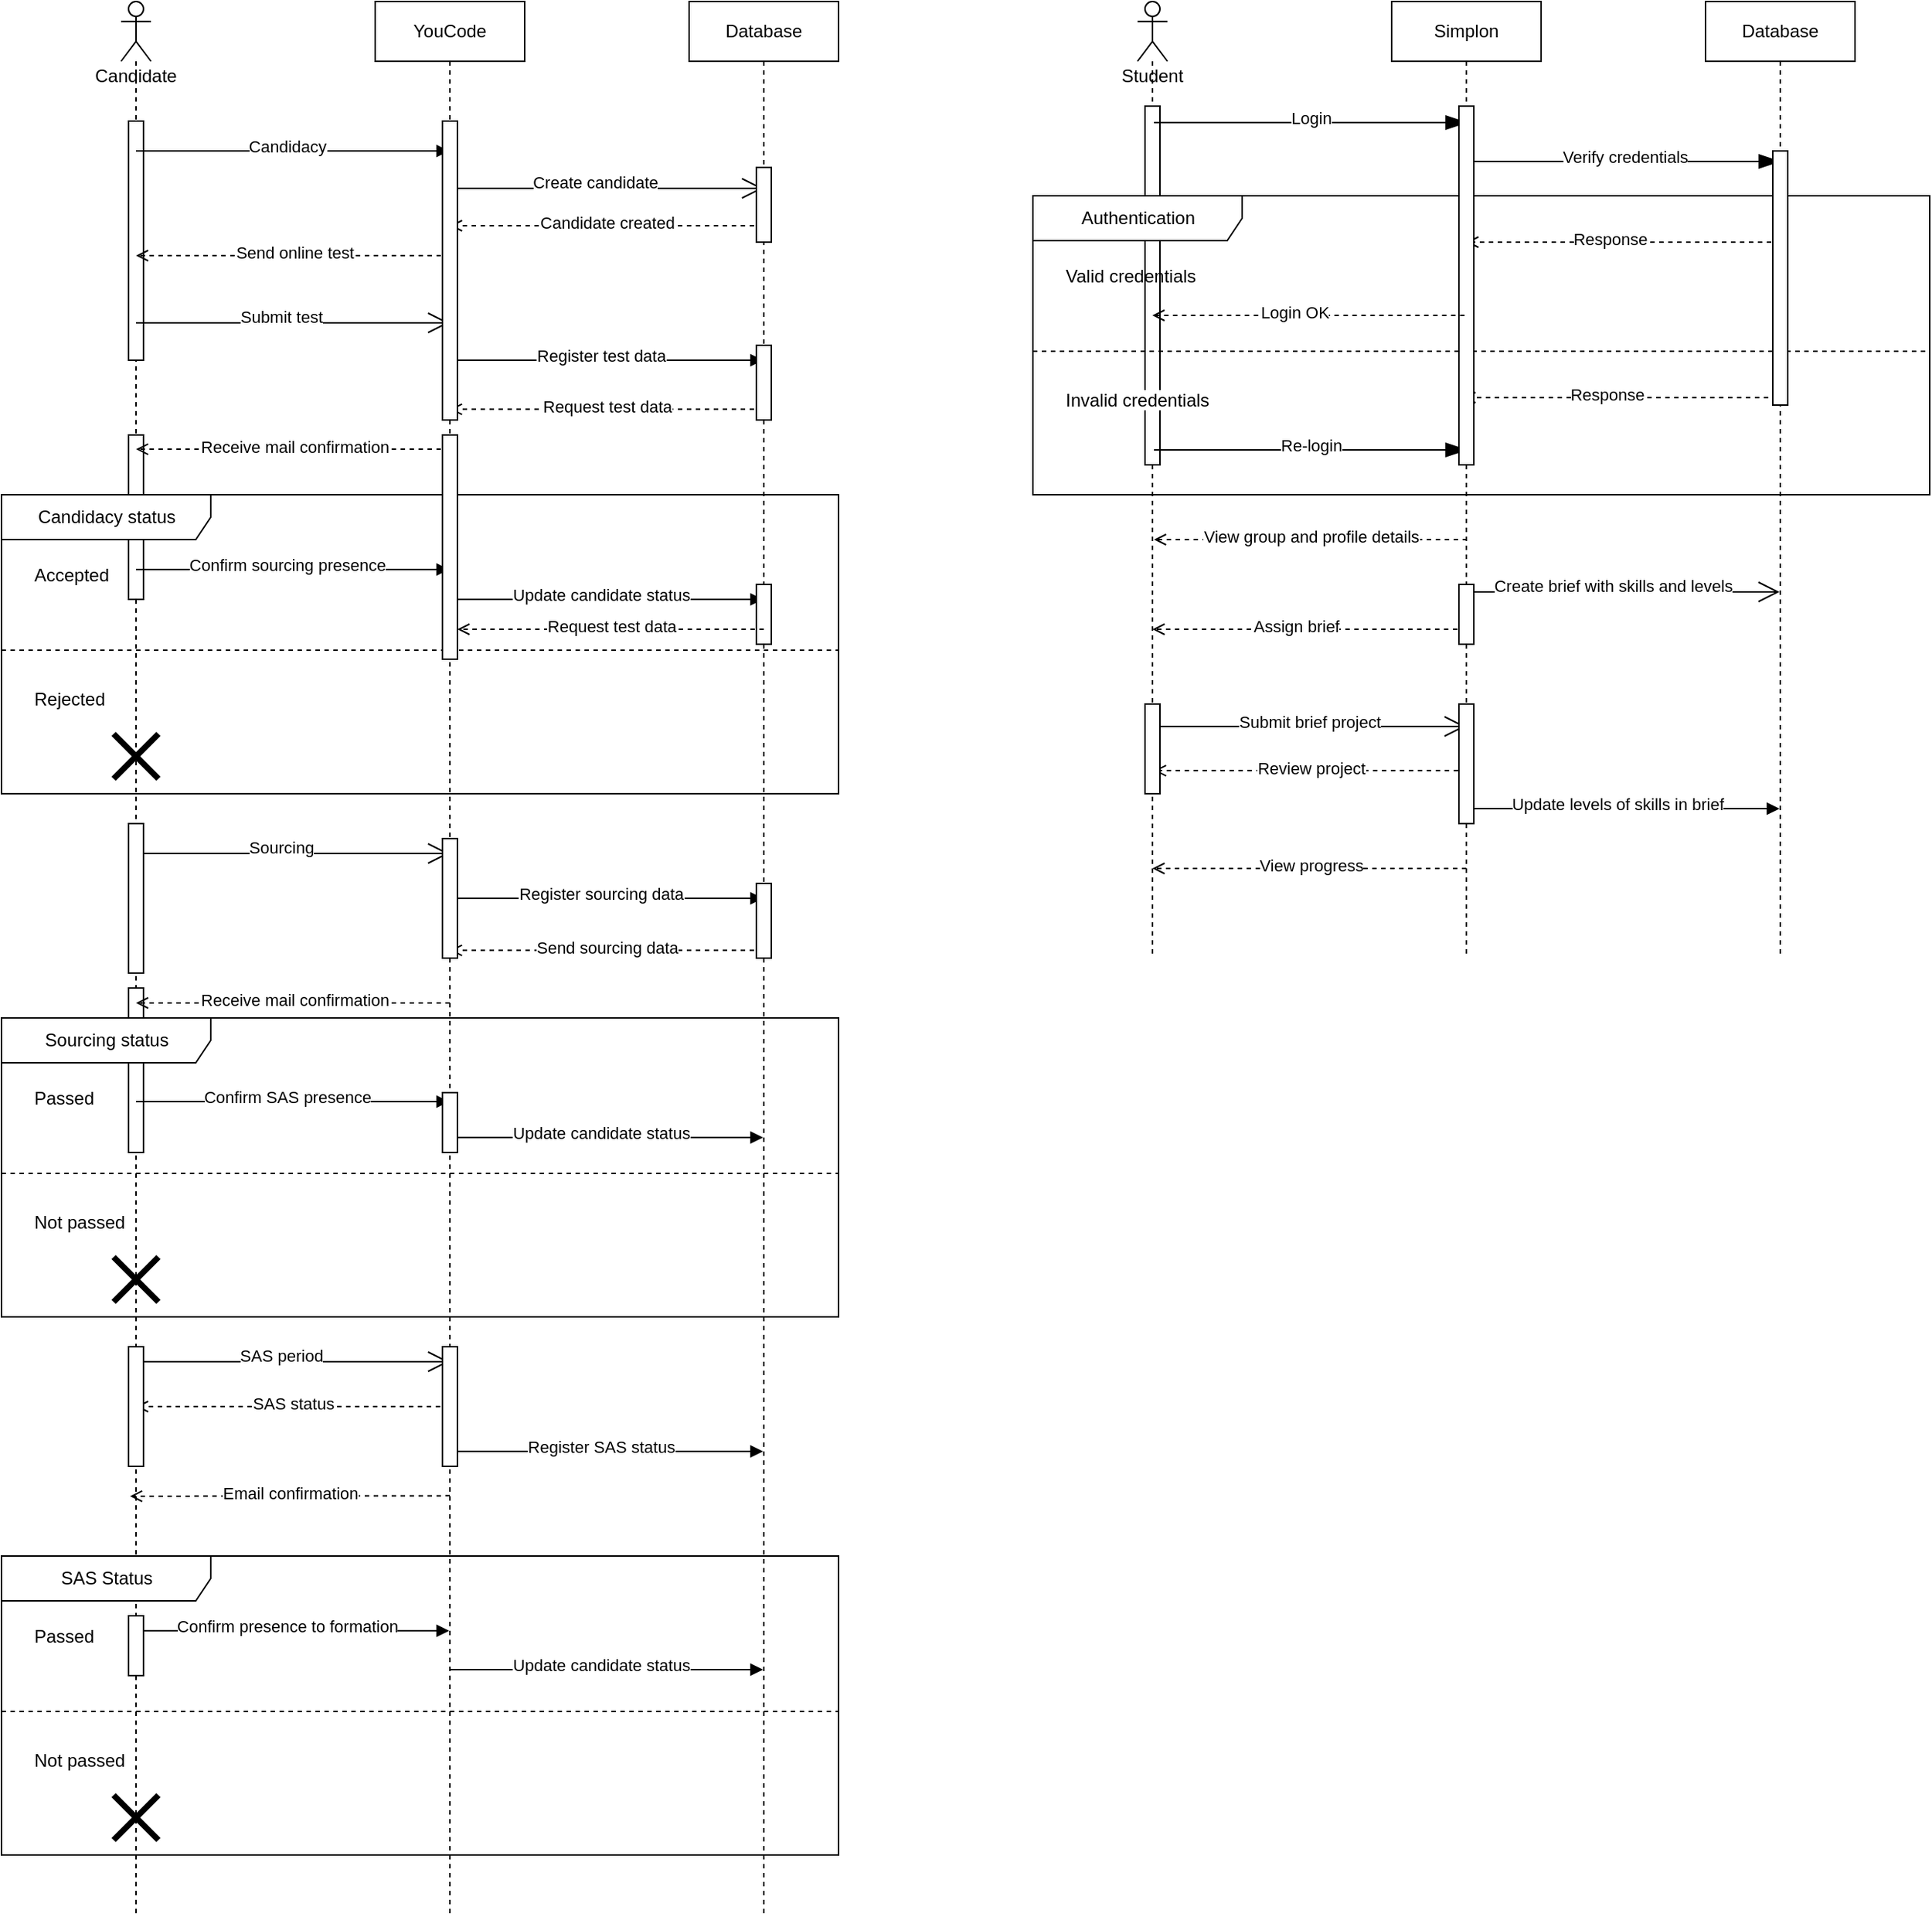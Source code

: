 <mxfile>
    <diagram id="ks3iif9Hrzw2hlhjL8OY" name="Page-1">
        <mxGraphModel dx="849" dy="1639" grid="1" gridSize="10" guides="1" tooltips="1" connect="1" arrows="1" fold="1" page="1" pageScale="1" pageWidth="827" pageHeight="1169" background="#ffffff" math="0" shadow="0">
            <root>
                <mxCell id="0"/>
                <mxCell id="1" parent="0"/>
                <mxCell id="92" value="" style="html=1;verticalAlign=bottom;labelBackgroundColor=none;endArrow=open;endFill=0;dashed=1;exitX=0.5;exitY=0.781;exitDx=0;exitDy=0;exitPerimeter=0;" edge="1" parent="1" source="4">
                    <mxGeometry width="160" relative="1" as="geometry">
                        <mxPoint x="365" y="-120.0" as="sourcePoint"/>
                        <mxPoint x="156" y="-120" as="targetPoint"/>
                    </mxGeometry>
                </mxCell>
                <mxCell id="93" value="Email confirmation" style="edgeLabel;html=1;align=center;verticalAlign=middle;resizable=0;points=[];" vertex="1" connectable="0" parent="92">
                    <mxGeometry x="0.181" y="-2" relative="1" as="geometry">
                        <mxPoint x="19" as="offset"/>
                    </mxGeometry>
                </mxCell>
                <mxCell id="3" value="Candidate" style="shape=umlLifeline;participant=umlActor;perimeter=lifelinePerimeter;whiteSpace=wrap;html=1;container=1;collapsible=0;recursiveResize=0;verticalAlign=top;spacingTop=36;outlineConnect=0;" vertex="1" parent="1">
                    <mxGeometry x="150" y="-1120" width="20" height="1280" as="geometry"/>
                </mxCell>
                <mxCell id="78" value="" style="html=1;points=[];perimeter=orthogonalPerimeter;strokeWidth=1;" vertex="1" parent="3">
                    <mxGeometry x="5" y="80" width="10" height="160" as="geometry"/>
                </mxCell>
                <mxCell id="88" value="" style="html=1;points=[];perimeter=orthogonalPerimeter;strokeWidth=1;" vertex="1" parent="1">
                    <mxGeometry x="155" y="-460" width="10" height="110" as="geometry"/>
                </mxCell>
                <mxCell id="80" value="" style="html=1;points=[];perimeter=orthogonalPerimeter;strokeWidth=1;" vertex="1" parent="1">
                    <mxGeometry x="155" y="-830" width="10" height="110" as="geometry"/>
                </mxCell>
                <mxCell id="4" value="YouCode" style="shape=umlLifeline;perimeter=lifelinePerimeter;whiteSpace=wrap;html=1;container=1;collapsible=0;recursiveResize=0;outlineConnect=0;" vertex="1" parent="1">
                    <mxGeometry x="320" y="-1120" width="100" height="1280" as="geometry"/>
                </mxCell>
                <mxCell id="5" value="" style="html=1;verticalAlign=bottom;labelBackgroundColor=none;endArrow=block;endFill=1;" edge="1" parent="1" target="4">
                    <mxGeometry width="160" relative="1" as="geometry">
                        <mxPoint x="160" y="-1020" as="sourcePoint"/>
                        <mxPoint x="320" y="-1020" as="targetPoint"/>
                    </mxGeometry>
                </mxCell>
                <mxCell id="6" value="Candidacy" style="edgeLabel;html=1;align=center;verticalAlign=middle;resizable=0;points=[];" vertex="1" connectable="0" parent="5">
                    <mxGeometry x="-0.138" y="3" relative="1" as="geometry">
                        <mxPoint x="10" as="offset"/>
                    </mxGeometry>
                </mxCell>
                <mxCell id="7" value="Database" style="shape=umlLifeline;perimeter=lifelinePerimeter;whiteSpace=wrap;html=1;container=1;collapsible=0;recursiveResize=0;outlineConnect=0;" vertex="1" parent="1">
                    <mxGeometry x="530" y="-1120" width="100" height="1280" as="geometry"/>
                </mxCell>
                <mxCell id="8" value="" style="endArrow=open;endFill=1;endSize=12;html=1;" edge="1" parent="1">
                    <mxGeometry width="160" relative="1" as="geometry">
                        <mxPoint x="370.024" y="-995.0" as="sourcePoint"/>
                        <mxPoint x="579.5" y="-995.0" as="targetPoint"/>
                    </mxGeometry>
                </mxCell>
                <mxCell id="9" value="Create candidate" style="edgeLabel;html=1;align=center;verticalAlign=middle;resizable=0;points=[];" vertex="1" connectable="0" parent="8">
                    <mxGeometry x="-0.072" y="4" relative="1" as="geometry">
                        <mxPoint as="offset"/>
                    </mxGeometry>
                </mxCell>
                <mxCell id="10" value="" style="html=1;verticalAlign=bottom;labelBackgroundColor=none;endArrow=open;endFill=0;dashed=1;" edge="1" parent="1">
                    <mxGeometry width="160" relative="1" as="geometry">
                        <mxPoint x="579.5" y="-970" as="sourcePoint"/>
                        <mxPoint x="370.024" y="-970" as="targetPoint"/>
                    </mxGeometry>
                </mxCell>
                <mxCell id="11" value="Candidate created" style="edgeLabel;html=1;align=center;verticalAlign=middle;resizable=0;points=[];" vertex="1" connectable="0" parent="10">
                    <mxGeometry x="0.181" y="-2" relative="1" as="geometry">
                        <mxPoint x="19" as="offset"/>
                    </mxGeometry>
                </mxCell>
                <mxCell id="12" value="" style="html=1;verticalAlign=bottom;labelBackgroundColor=none;endArrow=open;endFill=0;dashed=1;" edge="1" parent="1" target="3">
                    <mxGeometry width="160" relative="1" as="geometry">
                        <mxPoint x="370" y="-950" as="sourcePoint"/>
                        <mxPoint x="179.999" y="-950" as="targetPoint"/>
                    </mxGeometry>
                </mxCell>
                <mxCell id="13" value="Send online test" style="edgeLabel;html=1;align=center;verticalAlign=middle;resizable=0;points=[];" vertex="1" connectable="0" parent="12">
                    <mxGeometry x="0.181" y="-2" relative="1" as="geometry">
                        <mxPoint x="20" as="offset"/>
                    </mxGeometry>
                </mxCell>
                <mxCell id="16" value="Candidacy status" style="shape=umlFrame;tabWidth=110;tabHeight=30;tabPosition=left;html=1;boundedLbl=1;labelInHeader=1;width=140;height=30;" vertex="1" parent="1">
                    <mxGeometry x="70" y="-790" width="560" height="200" as="geometry"/>
                </mxCell>
                <mxCell id="17" value="Accepted" style="text" vertex="1" parent="16">
                    <mxGeometry width="100" height="20" relative="1" as="geometry">
                        <mxPoint x="20" y="40" as="offset"/>
                    </mxGeometry>
                </mxCell>
                <mxCell id="18" value="Rejected" style="line;strokeWidth=1;dashed=1;labelPosition=center;verticalLabelPosition=bottom;align=left;verticalAlign=top;spacingLeft=20;spacingTop=15;" vertex="1" parent="16">
                    <mxGeometry y="100" width="560" height="8" as="geometry"/>
                </mxCell>
                <mxCell id="32" value="" style="shape=umlDestroy;strokeWidth=4;" vertex="1" parent="16">
                    <mxGeometry x="75" y="160" width="30" height="30" as="geometry"/>
                </mxCell>
                <mxCell id="19" value="" style="endArrow=open;endFill=1;endSize=12;html=1;" edge="1" parent="1">
                    <mxGeometry width="160" relative="1" as="geometry">
                        <mxPoint x="160.024" y="-905.0" as="sourcePoint"/>
                        <mxPoint x="369.5" y="-905.0" as="targetPoint"/>
                    </mxGeometry>
                </mxCell>
                <mxCell id="20" value="Submit test" style="edgeLabel;html=1;align=center;verticalAlign=middle;resizable=0;points=[];" vertex="1" connectable="0" parent="19">
                    <mxGeometry x="-0.072" y="4" relative="1" as="geometry">
                        <mxPoint as="offset"/>
                    </mxGeometry>
                </mxCell>
                <mxCell id="22" value="" style="html=1;verticalAlign=bottom;labelBackgroundColor=none;endArrow=block;endFill=1;" edge="1" parent="1">
                    <mxGeometry width="160" relative="1" as="geometry">
                        <mxPoint x="370" y="-880" as="sourcePoint"/>
                        <mxPoint x="579.5" y="-880" as="targetPoint"/>
                    </mxGeometry>
                </mxCell>
                <mxCell id="23" value="Register test data" style="edgeLabel;html=1;align=center;verticalAlign=middle;resizable=0;points=[];" vertex="1" connectable="0" parent="22">
                    <mxGeometry x="-0.138" y="3" relative="1" as="geometry">
                        <mxPoint x="10" as="offset"/>
                    </mxGeometry>
                </mxCell>
                <mxCell id="26" value="" style="html=1;verticalAlign=bottom;labelBackgroundColor=none;endArrow=open;endFill=0;dashed=1;" edge="1" parent="1">
                    <mxGeometry width="160" relative="1" as="geometry">
                        <mxPoint x="579.48" y="-847.24" as="sourcePoint"/>
                        <mxPoint x="370.004" y="-847.24" as="targetPoint"/>
                    </mxGeometry>
                </mxCell>
                <mxCell id="27" value="Request test data" style="edgeLabel;html=1;align=center;verticalAlign=middle;resizable=0;points=[];" vertex="1" connectable="0" parent="26">
                    <mxGeometry x="0.181" y="-2" relative="1" as="geometry">
                        <mxPoint x="19" as="offset"/>
                    </mxGeometry>
                </mxCell>
                <mxCell id="29" value="" style="html=1;verticalAlign=bottom;labelBackgroundColor=none;endArrow=open;endFill=0;dashed=1;" edge="1" parent="1">
                    <mxGeometry width="160" relative="1" as="geometry">
                        <mxPoint x="369.98" y="-820.48" as="sourcePoint"/>
                        <mxPoint x="160.004" y="-820.48" as="targetPoint"/>
                    </mxGeometry>
                </mxCell>
                <mxCell id="30" value="Receive mail confirmation" style="edgeLabel;html=1;align=center;verticalAlign=middle;resizable=0;points=[];" vertex="1" connectable="0" parent="29">
                    <mxGeometry x="0.181" y="-2" relative="1" as="geometry">
                        <mxPoint x="20" as="offset"/>
                    </mxGeometry>
                </mxCell>
                <mxCell id="35" value="" style="html=1;verticalAlign=bottom;labelBackgroundColor=none;endArrow=block;endFill=1;" edge="1" parent="1">
                    <mxGeometry width="160" relative="1" as="geometry">
                        <mxPoint x="160" y="-740" as="sourcePoint"/>
                        <mxPoint x="369.5" y="-740" as="targetPoint"/>
                    </mxGeometry>
                </mxCell>
                <mxCell id="36" value="Confirm sourcing presence" style="edgeLabel;html=1;align=center;verticalAlign=middle;resizable=0;points=[];" vertex="1" connectable="0" parent="35">
                    <mxGeometry x="-0.138" y="3" relative="1" as="geometry">
                        <mxPoint x="10" as="offset"/>
                    </mxGeometry>
                </mxCell>
                <mxCell id="39" value="" style="html=1;verticalAlign=bottom;labelBackgroundColor=none;endArrow=block;endFill=1;" edge="1" parent="1">
                    <mxGeometry width="160" relative="1" as="geometry">
                        <mxPoint x="370" y="-720" as="sourcePoint"/>
                        <mxPoint x="579.5" y="-720" as="targetPoint"/>
                    </mxGeometry>
                </mxCell>
                <mxCell id="40" value="Update candidate status" style="edgeLabel;html=1;align=center;verticalAlign=middle;resizable=0;points=[];" vertex="1" connectable="0" parent="39">
                    <mxGeometry x="-0.138" y="3" relative="1" as="geometry">
                        <mxPoint x="10" as="offset"/>
                    </mxGeometry>
                </mxCell>
                <mxCell id="43" value="" style="endArrow=open;endFill=1;endSize=12;html=1;" edge="1" parent="1" target="4">
                    <mxGeometry width="160" relative="1" as="geometry">
                        <mxPoint x="160" y="-550" as="sourcePoint"/>
                        <mxPoint x="349.48" y="-550.0" as="targetPoint"/>
                    </mxGeometry>
                </mxCell>
                <mxCell id="44" value="Sourcing" style="edgeLabel;html=1;align=center;verticalAlign=middle;resizable=0;points=[];" vertex="1" connectable="0" parent="43">
                    <mxGeometry x="-0.072" y="4" relative="1" as="geometry">
                        <mxPoint as="offset"/>
                    </mxGeometry>
                </mxCell>
                <mxCell id="46" value="" style="html=1;verticalAlign=bottom;labelBackgroundColor=none;endArrow=block;endFill=1;" edge="1" parent="1">
                    <mxGeometry width="160" relative="1" as="geometry">
                        <mxPoint x="370" y="-520" as="sourcePoint"/>
                        <mxPoint x="579.5" y="-520" as="targetPoint"/>
                    </mxGeometry>
                </mxCell>
                <mxCell id="47" value="Register sourcing data" style="edgeLabel;html=1;align=center;verticalAlign=middle;resizable=0;points=[];" vertex="1" connectable="0" parent="46">
                    <mxGeometry x="-0.138" y="3" relative="1" as="geometry">
                        <mxPoint x="10" as="offset"/>
                    </mxGeometry>
                </mxCell>
                <mxCell id="48" value="" style="html=1;verticalAlign=bottom;labelBackgroundColor=none;endArrow=open;endFill=0;dashed=1;" edge="1" parent="1">
                    <mxGeometry width="160" relative="1" as="geometry">
                        <mxPoint x="579.48" y="-485.24" as="sourcePoint"/>
                        <mxPoint x="370.004" y="-485.24" as="targetPoint"/>
                    </mxGeometry>
                </mxCell>
                <mxCell id="49" value="Send sourcing data" style="edgeLabel;html=1;align=center;verticalAlign=middle;resizable=0;points=[];" vertex="1" connectable="0" parent="48">
                    <mxGeometry x="0.181" y="-2" relative="1" as="geometry">
                        <mxPoint x="19" as="offset"/>
                    </mxGeometry>
                </mxCell>
                <mxCell id="52" value="" style="html=1;verticalAlign=bottom;labelBackgroundColor=none;endArrow=open;endFill=0;dashed=1;" edge="1" parent="1">
                    <mxGeometry width="160" relative="1" as="geometry">
                        <mxPoint x="369.98" y="-450.0" as="sourcePoint"/>
                        <mxPoint x="160.004" y="-450.0" as="targetPoint"/>
                    </mxGeometry>
                </mxCell>
                <mxCell id="53" value="Receive mail confirmation" style="edgeLabel;html=1;align=center;verticalAlign=middle;resizable=0;points=[];" vertex="1" connectable="0" parent="52">
                    <mxGeometry x="0.181" y="-2" relative="1" as="geometry">
                        <mxPoint x="20" as="offset"/>
                    </mxGeometry>
                </mxCell>
                <mxCell id="54" value="Sourcing status" style="shape=umlFrame;tabWidth=110;tabHeight=30;tabPosition=left;html=1;boundedLbl=1;labelInHeader=1;width=140;height=30;" vertex="1" parent="1">
                    <mxGeometry x="70" y="-440" width="560" height="200" as="geometry"/>
                </mxCell>
                <mxCell id="55" value="Passed" style="text" vertex="1" parent="54">
                    <mxGeometry width="100" height="20" relative="1" as="geometry">
                        <mxPoint x="20" y="40" as="offset"/>
                    </mxGeometry>
                </mxCell>
                <mxCell id="56" value="Not passed" style="line;strokeWidth=1;dashed=1;labelPosition=center;verticalLabelPosition=bottom;align=left;verticalAlign=top;spacingLeft=20;spacingTop=15;" vertex="1" parent="54">
                    <mxGeometry y="100" width="560" height="8" as="geometry"/>
                </mxCell>
                <mxCell id="57" value="" style="shape=umlDestroy;strokeWidth=4;" vertex="1" parent="54">
                    <mxGeometry x="75" y="160" width="30" height="30" as="geometry"/>
                </mxCell>
                <mxCell id="59" value="" style="html=1;verticalAlign=bottom;labelBackgroundColor=none;endArrow=block;endFill=1;" edge="1" parent="1">
                    <mxGeometry width="160" relative="1" as="geometry">
                        <mxPoint x="160" y="-384.0" as="sourcePoint"/>
                        <mxPoint x="369.5" y="-384.0" as="targetPoint"/>
                    </mxGeometry>
                </mxCell>
                <mxCell id="60" value="Confirm SAS presence" style="edgeLabel;html=1;align=center;verticalAlign=middle;resizable=0;points=[];" vertex="1" connectable="0" parent="59">
                    <mxGeometry x="-0.138" y="3" relative="1" as="geometry">
                        <mxPoint x="10" as="offset"/>
                    </mxGeometry>
                </mxCell>
                <mxCell id="62" value="" style="html=1;verticalAlign=bottom;labelBackgroundColor=none;endArrow=block;endFill=1;" edge="1" parent="1">
                    <mxGeometry width="160" relative="1" as="geometry">
                        <mxPoint x="370" y="-360" as="sourcePoint"/>
                        <mxPoint x="579.5" y="-360" as="targetPoint"/>
                    </mxGeometry>
                </mxCell>
                <mxCell id="63" value="Update candidate status" style="edgeLabel;html=1;align=center;verticalAlign=middle;resizable=0;points=[];" vertex="1" connectable="0" parent="62">
                    <mxGeometry x="-0.138" y="3" relative="1" as="geometry">
                        <mxPoint x="10" as="offset"/>
                    </mxGeometry>
                </mxCell>
                <mxCell id="64" value="" style="endArrow=open;endFill=1;endSize=12;html=1;" edge="1" parent="1">
                    <mxGeometry width="160" relative="1" as="geometry">
                        <mxPoint x="160" y="-210" as="sourcePoint"/>
                        <mxPoint x="369.5" y="-210" as="targetPoint"/>
                    </mxGeometry>
                </mxCell>
                <mxCell id="65" value="SAS period" style="edgeLabel;html=1;align=center;verticalAlign=middle;resizable=0;points=[];" vertex="1" connectable="0" parent="64">
                    <mxGeometry x="-0.072" y="4" relative="1" as="geometry">
                        <mxPoint as="offset"/>
                    </mxGeometry>
                </mxCell>
                <mxCell id="66" value="SAS Status" style="shape=umlFrame;tabWidth=110;tabHeight=30;tabPosition=left;html=1;boundedLbl=1;labelInHeader=1;width=140;height=30;" vertex="1" parent="1">
                    <mxGeometry x="70" y="-80" width="560" height="200" as="geometry"/>
                </mxCell>
                <mxCell id="67" value="Passed" style="text" vertex="1" parent="66">
                    <mxGeometry width="100" height="20" relative="1" as="geometry">
                        <mxPoint x="20" y="40" as="offset"/>
                    </mxGeometry>
                </mxCell>
                <mxCell id="68" value="Not passed" style="line;strokeWidth=1;dashed=1;labelPosition=center;verticalLabelPosition=bottom;align=left;verticalAlign=top;spacingLeft=20;spacingTop=15;" vertex="1" parent="66">
                    <mxGeometry y="100" width="560" height="8" as="geometry"/>
                </mxCell>
                <mxCell id="69" value="" style="shape=umlDestroy;strokeWidth=4;" vertex="1" parent="66">
                    <mxGeometry x="75" y="160" width="30" height="30" as="geometry"/>
                </mxCell>
                <mxCell id="70" value="" style="html=1;verticalAlign=bottom;labelBackgroundColor=none;endArrow=block;endFill=1;" edge="1" parent="1">
                    <mxGeometry width="160" relative="1" as="geometry">
                        <mxPoint x="160" y="-30" as="sourcePoint"/>
                        <mxPoint x="369.5" y="-30" as="targetPoint"/>
                    </mxGeometry>
                </mxCell>
                <mxCell id="71" value="Confirm presence to formation" style="edgeLabel;html=1;align=center;verticalAlign=middle;resizable=0;points=[];" vertex="1" connectable="0" parent="70">
                    <mxGeometry x="-0.138" y="3" relative="1" as="geometry">
                        <mxPoint x="10" as="offset"/>
                    </mxGeometry>
                </mxCell>
                <mxCell id="72" value="" style="html=1;verticalAlign=bottom;labelBackgroundColor=none;endArrow=block;endFill=1;" edge="1" parent="1">
                    <mxGeometry width="160" relative="1" as="geometry">
                        <mxPoint x="370" y="-4" as="sourcePoint"/>
                        <mxPoint x="579.5" y="-4" as="targetPoint"/>
                    </mxGeometry>
                </mxCell>
                <mxCell id="73" value="Update candidate status" style="edgeLabel;html=1;align=center;verticalAlign=middle;resizable=0;points=[];" vertex="1" connectable="0" parent="72">
                    <mxGeometry x="-0.138" y="3" relative="1" as="geometry">
                        <mxPoint x="10" as="offset"/>
                    </mxGeometry>
                </mxCell>
                <mxCell id="74" value="" style="html=1;verticalAlign=bottom;labelBackgroundColor=none;endArrow=block;endFill=1;" edge="1" parent="1">
                    <mxGeometry width="160" relative="1" as="geometry">
                        <mxPoint x="370" y="-150" as="sourcePoint"/>
                        <mxPoint x="579.5" y="-150" as="targetPoint"/>
                    </mxGeometry>
                </mxCell>
                <mxCell id="75" value="Register SAS status" style="edgeLabel;html=1;align=center;verticalAlign=middle;resizable=0;points=[];" vertex="1" connectable="0" parent="74">
                    <mxGeometry x="-0.138" y="3" relative="1" as="geometry">
                        <mxPoint x="10" as="offset"/>
                    </mxGeometry>
                </mxCell>
                <mxCell id="76" value="" style="html=1;verticalAlign=bottom;labelBackgroundColor=none;endArrow=open;endFill=0;dashed=1;" edge="1" parent="1">
                    <mxGeometry width="160" relative="1" as="geometry">
                        <mxPoint x="369.48" y="-180.0" as="sourcePoint"/>
                        <mxPoint x="160.004" y="-180.0" as="targetPoint"/>
                    </mxGeometry>
                </mxCell>
                <mxCell id="77" value="SAS status" style="edgeLabel;html=1;align=center;verticalAlign=middle;resizable=0;points=[];" vertex="1" connectable="0" parent="76">
                    <mxGeometry x="0.181" y="-2" relative="1" as="geometry">
                        <mxPoint x="19" as="offset"/>
                    </mxGeometry>
                </mxCell>
                <mxCell id="79" value="" style="html=1;points=[];perimeter=orthogonalPerimeter;strokeWidth=1;" vertex="1" parent="1">
                    <mxGeometry x="365" y="-1040" width="10" height="200" as="geometry"/>
                </mxCell>
                <mxCell id="81" value="" style="html=1;points=[];perimeter=orthogonalPerimeter;strokeWidth=1;" vertex="1" parent="1">
                    <mxGeometry x="365" y="-830" width="10" height="150" as="geometry"/>
                </mxCell>
                <mxCell id="82" value="" style="html=1;points=[];perimeter=orthogonalPerimeter;strokeWidth=1;" vertex="1" parent="1">
                    <mxGeometry x="575" y="-730" width="10" height="40" as="geometry"/>
                </mxCell>
                <mxCell id="83" value="" style="html=1;verticalAlign=bottom;labelBackgroundColor=none;endArrow=open;endFill=0;dashed=1;" edge="1" parent="1">
                    <mxGeometry width="160" relative="1" as="geometry">
                        <mxPoint x="580" y="-700" as="sourcePoint"/>
                        <mxPoint x="375.004" y="-700.0" as="targetPoint"/>
                    </mxGeometry>
                </mxCell>
                <mxCell id="84" value="Request test data" style="edgeLabel;html=1;align=center;verticalAlign=middle;resizable=0;points=[];" vertex="1" connectable="0" parent="83">
                    <mxGeometry x="0.181" y="-2" relative="1" as="geometry">
                        <mxPoint x="19" as="offset"/>
                    </mxGeometry>
                </mxCell>
                <mxCell id="85" value="" style="html=1;points=[];perimeter=orthogonalPerimeter;strokeWidth=1;" vertex="1" parent="1">
                    <mxGeometry x="575" y="-890" width="10" height="50" as="geometry"/>
                </mxCell>
                <mxCell id="86" value="" style="html=1;points=[];perimeter=orthogonalPerimeter;strokeWidth=1;" vertex="1" parent="1">
                    <mxGeometry x="575" y="-1009" width="10" height="50" as="geometry"/>
                </mxCell>
                <mxCell id="87" value="" style="html=1;points=[];perimeter=orthogonalPerimeter;strokeWidth=1;" vertex="1" parent="1">
                    <mxGeometry x="155" y="-570" width="10" height="100" as="geometry"/>
                </mxCell>
                <mxCell id="89" value="" style="html=1;points=[];perimeter=orthogonalPerimeter;strokeWidth=1;" vertex="1" parent="1">
                    <mxGeometry x="155" y="-220" width="10" height="80" as="geometry"/>
                </mxCell>
                <mxCell id="91" value="" style="html=1;points=[];perimeter=orthogonalPerimeter;strokeWidth=1;" vertex="1" parent="1">
                    <mxGeometry x="155" y="-40" width="10" height="40" as="geometry"/>
                </mxCell>
                <mxCell id="94" value="" style="html=1;points=[];perimeter=orthogonalPerimeter;strokeWidth=1;" vertex="1" parent="1">
                    <mxGeometry x="575" y="-530" width="10" height="50" as="geometry"/>
                </mxCell>
                <mxCell id="95" value="" style="html=1;points=[];perimeter=orthogonalPerimeter;strokeWidth=1;" vertex="1" parent="1">
                    <mxGeometry x="365" y="-390" width="10" height="40" as="geometry"/>
                </mxCell>
                <mxCell id="96" value="" style="html=1;points=[];perimeter=orthogonalPerimeter;strokeWidth=1;" vertex="1" parent="1">
                    <mxGeometry x="365" y="-560" width="10" height="80" as="geometry"/>
                </mxCell>
                <mxCell id="97" value="" style="html=1;points=[];perimeter=orthogonalPerimeter;strokeWidth=1;" vertex="1" parent="1">
                    <mxGeometry x="365" y="-220" width="10" height="80" as="geometry"/>
                </mxCell>
                <mxCell id="100" value="Student" style="shape=umlLifeline;participant=umlActor;perimeter=lifelinePerimeter;whiteSpace=wrap;html=1;container=1;collapsible=0;recursiveResize=0;verticalAlign=top;spacingTop=36;outlineConnect=0;" vertex="1" parent="1">
                    <mxGeometry x="830" y="-1120" width="20" height="640" as="geometry"/>
                </mxCell>
                <mxCell id="104" value="Simplon" style="shape=umlLifeline;perimeter=lifelinePerimeter;whiteSpace=wrap;html=1;container=1;collapsible=0;recursiveResize=0;outlineConnect=0;" vertex="1" parent="1">
                    <mxGeometry x="1000" y="-1120" width="100" height="640" as="geometry"/>
                </mxCell>
                <mxCell id="107" value="Database" style="shape=umlLifeline;perimeter=lifelinePerimeter;whiteSpace=wrap;html=1;container=1;collapsible=0;recursiveResize=0;outlineConnect=0;" vertex="1" parent="1">
                    <mxGeometry x="1210" y="-1120" width="100" height="640" as="geometry"/>
                </mxCell>
                <mxCell id="108" value="" style="endArrow=open;endFill=1;endSize=12;html=1;" edge="1" parent="1">
                    <mxGeometry width="160" relative="1" as="geometry">
                        <mxPoint x="1050.024" y="-725.0" as="sourcePoint"/>
                        <mxPoint x="1259.5" y="-725.0" as="targetPoint"/>
                    </mxGeometry>
                </mxCell>
                <mxCell id="109" value="Create brief with skills and levels" style="edgeLabel;html=1;align=center;verticalAlign=middle;resizable=0;points=[];" vertex="1" connectable="0" parent="108">
                    <mxGeometry x="-0.072" y="4" relative="1" as="geometry">
                        <mxPoint x="1" as="offset"/>
                    </mxGeometry>
                </mxCell>
                <mxCell id="110" value="" style="html=1;verticalAlign=bottom;labelBackgroundColor=none;endArrow=open;endFill=0;dashed=1;" edge="1" parent="1">
                    <mxGeometry width="160" relative="1" as="geometry">
                        <mxPoint x="1050.48" y="-605.48" as="sourcePoint"/>
                        <mxPoint x="841.004" y="-605.48" as="targetPoint"/>
                    </mxGeometry>
                </mxCell>
                <mxCell id="111" value="Review project" style="edgeLabel;html=1;align=center;verticalAlign=middle;resizable=0;points=[];" vertex="1" connectable="0" parent="110">
                    <mxGeometry x="0.181" y="-2" relative="1" as="geometry">
                        <mxPoint x="19" as="offset"/>
                    </mxGeometry>
                </mxCell>
                <mxCell id="112" value="" style="html=1;verticalAlign=bottom;labelBackgroundColor=none;endArrow=open;endFill=0;dashed=1;" edge="1" parent="1">
                    <mxGeometry width="160" relative="1" as="geometry">
                        <mxPoint x="1050" y="-700" as="sourcePoint"/>
                        <mxPoint x="840.024" y="-700" as="targetPoint"/>
                    </mxGeometry>
                </mxCell>
                <mxCell id="113" value="Assign brief" style="edgeLabel;html=1;align=center;verticalAlign=middle;resizable=0;points=[];" vertex="1" connectable="0" parent="112">
                    <mxGeometry x="0.181" y="-2" relative="1" as="geometry">
                        <mxPoint x="10" as="offset"/>
                    </mxGeometry>
                </mxCell>
                <mxCell id="118" value="" style="endArrow=open;endFill=1;endSize=12;html=1;" edge="1" parent="1">
                    <mxGeometry width="160" relative="1" as="geometry">
                        <mxPoint x="840.024" y="-635" as="sourcePoint"/>
                        <mxPoint x="1049.5" y="-635" as="targetPoint"/>
                    </mxGeometry>
                </mxCell>
                <mxCell id="119" value="Submit brief project" style="edgeLabel;html=1;align=center;verticalAlign=middle;resizable=0;points=[];" vertex="1" connectable="0" parent="118">
                    <mxGeometry x="-0.072" y="4" relative="1" as="geometry">
                        <mxPoint x="8" y="1" as="offset"/>
                    </mxGeometry>
                </mxCell>
                <mxCell id="128" value="" style="html=1;verticalAlign=bottom;labelBackgroundColor=none;endArrow=block;endFill=1;" edge="1" parent="1">
                    <mxGeometry width="160" relative="1" as="geometry">
                        <mxPoint x="1050" y="-580" as="sourcePoint"/>
                        <mxPoint x="1259.5" y="-580" as="targetPoint"/>
                    </mxGeometry>
                </mxCell>
                <mxCell id="129" value="Update levels of skills in brief" style="edgeLabel;html=1;align=center;verticalAlign=middle;resizable=0;points=[];" vertex="1" connectable="0" parent="128">
                    <mxGeometry x="-0.138" y="3" relative="1" as="geometry">
                        <mxPoint x="10" as="offset"/>
                    </mxGeometry>
                </mxCell>
                <mxCell id="136" value="" style="html=1;verticalAlign=bottom;labelBackgroundColor=none;endArrow=open;endFill=0;dashed=1;" edge="1" parent="1">
                    <mxGeometry width="160" relative="1" as="geometry">
                        <mxPoint x="1049.98" y="-540" as="sourcePoint"/>
                        <mxPoint x="840.004" y="-540" as="targetPoint"/>
                    </mxGeometry>
                </mxCell>
                <mxCell id="137" value="View progress" style="edgeLabel;html=1;align=center;verticalAlign=middle;resizable=0;points=[];" vertex="1" connectable="0" parent="136">
                    <mxGeometry x="0.181" y="-2" relative="1" as="geometry">
                        <mxPoint x="20" as="offset"/>
                    </mxGeometry>
                </mxCell>
                <mxCell id="166" value="" style="html=1;points=[];perimeter=orthogonalPerimeter;strokeWidth=1;" vertex="1" parent="1">
                    <mxGeometry x="835" y="-1050" width="10" height="240" as="geometry"/>
                </mxCell>
                <mxCell id="177" value="" style="html=1;verticalAlign=bottom;labelBackgroundColor=none;endArrow=open;endFill=0;dashed=1;" edge="1" parent="1">
                    <mxGeometry width="160" relative="1" as="geometry">
                        <mxPoint x="1050.48" y="-760" as="sourcePoint"/>
                        <mxPoint x="841.004" y="-760" as="targetPoint"/>
                    </mxGeometry>
                </mxCell>
                <mxCell id="178" value="View group and profile details" style="edgeLabel;html=1;align=center;verticalAlign=middle;resizable=0;points=[];" vertex="1" connectable="0" parent="177">
                    <mxGeometry x="0.181" y="-2" relative="1" as="geometry">
                        <mxPoint x="19" as="offset"/>
                    </mxGeometry>
                </mxCell>
                <mxCell id="193" value="Authentication" style="shape=umlFrame;tabWidth=110;tabHeight=30;tabPosition=left;html=1;boundedLbl=1;labelInHeader=1;width=140;height=30;" vertex="1" parent="1">
                    <mxGeometry x="760" y="-990" width="600" height="200" as="geometry"/>
                </mxCell>
                <mxCell id="194" value="Valid credentials" style="text" vertex="1" parent="193">
                    <mxGeometry width="100" height="20" relative="1" as="geometry">
                        <mxPoint x="20" y="40" as="offset"/>
                    </mxGeometry>
                </mxCell>
                <mxCell id="195" value="Invalid credentials" style="line;strokeWidth=1;dashed=1;labelPosition=center;verticalLabelPosition=bottom;align=left;verticalAlign=top;spacingLeft=20;spacingTop=15;" vertex="1" parent="193">
                    <mxGeometry y="100" width="600" height="8" as="geometry"/>
                </mxCell>
                <mxCell id="197" value="" style="endArrow=blockThin;endFill=1;endSize=12;html=1;" edge="1" parent="1">
                    <mxGeometry width="160" relative="1" as="geometry">
                        <mxPoint x="841.024" y="-1039" as="sourcePoint"/>
                        <mxPoint x="1050.5" y="-1039" as="targetPoint"/>
                    </mxGeometry>
                </mxCell>
                <mxCell id="198" value="Login" style="edgeLabel;html=1;align=center;verticalAlign=middle;resizable=0;points=[];" vertex="1" connectable="0" parent="197">
                    <mxGeometry x="-0.072" y="4" relative="1" as="geometry">
                        <mxPoint x="8" y="1" as="offset"/>
                    </mxGeometry>
                </mxCell>
                <mxCell id="199" value="" style="endArrow=blockThin;endFill=1;endSize=12;html=1;" edge="1" parent="1">
                    <mxGeometry width="160" relative="1" as="geometry">
                        <mxPoint x="1050.524" y="-1013" as="sourcePoint"/>
                        <mxPoint x="1260.0" y="-1013" as="targetPoint"/>
                    </mxGeometry>
                </mxCell>
                <mxCell id="200" value="Verify credentials" style="edgeLabel;html=1;align=center;verticalAlign=middle;resizable=0;points=[];" vertex="1" connectable="0" parent="199">
                    <mxGeometry x="-0.072" y="4" relative="1" as="geometry">
                        <mxPoint x="8" y="1" as="offset"/>
                    </mxGeometry>
                </mxCell>
                <mxCell id="201" value="" style="html=1;verticalAlign=bottom;labelBackgroundColor=none;endArrow=open;endFill=0;dashed=1;" edge="1" parent="1">
                    <mxGeometry width="160" relative="1" as="geometry">
                        <mxPoint x="1259.98" y="-959" as="sourcePoint"/>
                        <mxPoint x="1050.004" y="-959" as="targetPoint"/>
                    </mxGeometry>
                </mxCell>
                <mxCell id="202" value="Response" style="edgeLabel;html=1;align=center;verticalAlign=middle;resizable=0;points=[];" vertex="1" connectable="0" parent="201">
                    <mxGeometry x="0.181" y="-2" relative="1" as="geometry">
                        <mxPoint x="10" as="offset"/>
                    </mxGeometry>
                </mxCell>
                <mxCell id="206" value="" style="html=1;verticalAlign=bottom;labelBackgroundColor=none;endArrow=open;endFill=0;dashed=1;" edge="1" parent="1">
                    <mxGeometry width="160" relative="1" as="geometry">
                        <mxPoint x="1258" y="-855" as="sourcePoint"/>
                        <mxPoint x="1048.024" y="-855" as="targetPoint"/>
                    </mxGeometry>
                </mxCell>
                <mxCell id="207" value="Response" style="edgeLabel;html=1;align=center;verticalAlign=middle;resizable=0;points=[];" vertex="1" connectable="0" parent="206">
                    <mxGeometry x="0.181" y="-2" relative="1" as="geometry">
                        <mxPoint x="10" as="offset"/>
                    </mxGeometry>
                </mxCell>
                <mxCell id="208" value="" style="endArrow=blockThin;endFill=1;endSize=12;html=1;" edge="1" parent="1">
                    <mxGeometry width="160" relative="1" as="geometry">
                        <mxPoint x="841.004" y="-820" as="sourcePoint"/>
                        <mxPoint x="1050.48" y="-820" as="targetPoint"/>
                    </mxGeometry>
                </mxCell>
                <mxCell id="209" value="Re-login" style="edgeLabel;html=1;align=center;verticalAlign=middle;resizable=0;points=[];" vertex="1" connectable="0" parent="208">
                    <mxGeometry x="-0.072" y="4" relative="1" as="geometry">
                        <mxPoint x="8" y="1" as="offset"/>
                    </mxGeometry>
                </mxCell>
                <mxCell id="219" value="" style="html=1;points=[];perimeter=orthogonalPerimeter;strokeWidth=1;" vertex="1" parent="1">
                    <mxGeometry x="1045" y="-1050" width="10" height="240" as="geometry"/>
                </mxCell>
                <mxCell id="204" value="" style="html=1;verticalAlign=bottom;labelBackgroundColor=none;endArrow=open;endFill=0;dashed=1;" edge="1" parent="1">
                    <mxGeometry width="160" relative="1" as="geometry">
                        <mxPoint x="1048.734" y="-910" as="sourcePoint"/>
                        <mxPoint x="839.929" y="-910" as="targetPoint"/>
                    </mxGeometry>
                </mxCell>
                <mxCell id="205" value="Login OK" style="edgeLabel;html=1;align=center;verticalAlign=middle;resizable=0;points=[];" vertex="1" connectable="0" parent="204">
                    <mxGeometry x="0.181" y="-2" relative="1" as="geometry">
                        <mxPoint x="10" as="offset"/>
                    </mxGeometry>
                </mxCell>
                <mxCell id="220" value="" style="html=1;points=[];perimeter=orthogonalPerimeter;strokeWidth=1;" vertex="1" parent="1">
                    <mxGeometry x="1255" y="-1020" width="10" height="170" as="geometry"/>
                </mxCell>
                <mxCell id="221" value="" style="html=1;points=[];perimeter=orthogonalPerimeter;strokeWidth=1;" vertex="1" parent="1">
                    <mxGeometry x="1045" y="-730" width="10" height="40" as="geometry"/>
                </mxCell>
                <mxCell id="222" value="" style="html=1;points=[];perimeter=orthogonalPerimeter;strokeWidth=1;" vertex="1" parent="1">
                    <mxGeometry x="835" y="-650" width="10" height="60" as="geometry"/>
                </mxCell>
                <mxCell id="223" value="" style="html=1;points=[];perimeter=orthogonalPerimeter;strokeWidth=1;" vertex="1" parent="1">
                    <mxGeometry x="1045" y="-650" width="10" height="80" as="geometry"/>
                </mxCell>
            </root>
        </mxGraphModel>
    </diagram>
</mxfile>